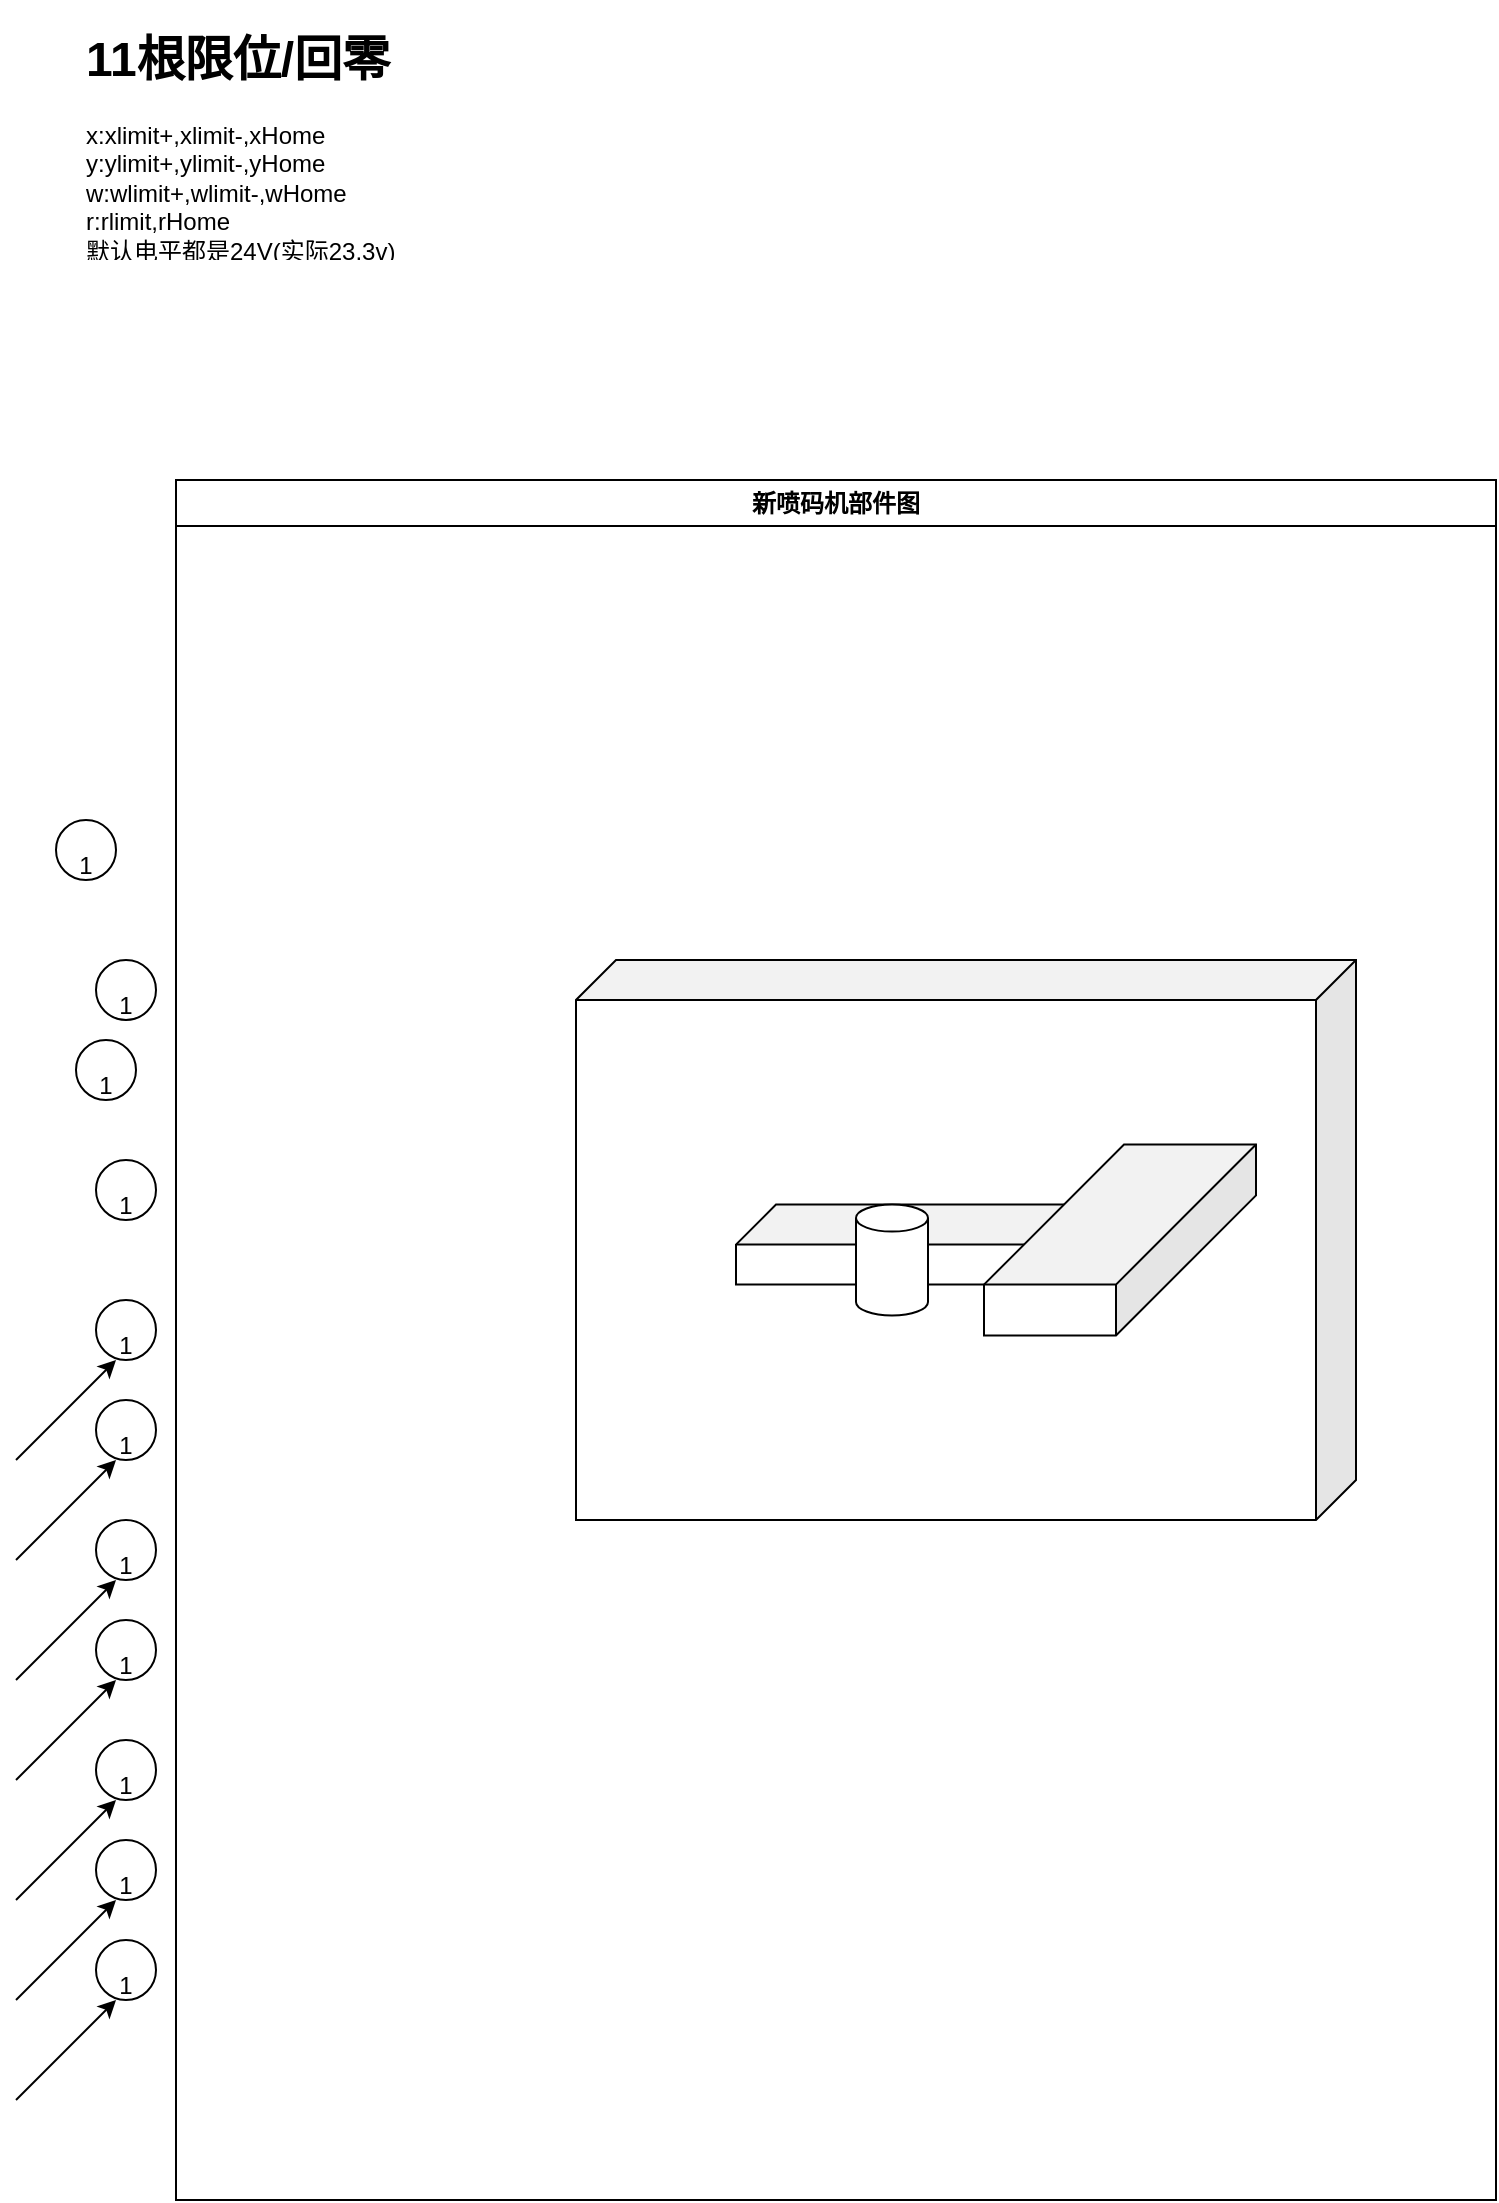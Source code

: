 <mxfile version="21.5.2" type="github">
  <diagram name="第 1 页" id="8xISH4OoHk16N2n0mDrF">
    <mxGraphModel dx="1347" dy="725" grid="1" gridSize="10" guides="1" tooltips="1" connect="1" arrows="1" fold="1" page="1" pageScale="1" pageWidth="827" pageHeight="1169" math="0" shadow="0">
      <root>
        <mxCell id="0" />
        <mxCell id="1" parent="0" />
        <mxCell id="YGEKBtAMTnWdd1QfSGZH-1" value="&lt;h1&gt;11根限位/回零&lt;/h1&gt;&lt;div&gt;x:xlimit+,xlimit-,xHome&lt;/div&gt;&lt;div&gt;y:ylimit+,ylimit-,yHome&lt;br&gt;&lt;/div&gt;&lt;div&gt;w:wlimit+,wlimit-,wHome&lt;br&gt;&lt;/div&gt;&lt;div&gt;r:rlimit,rHome&lt;br&gt;&lt;/div&gt;&lt;div&gt;默认电平都是24V(实际23.3v)&lt;/div&gt;" style="text;html=1;strokeColor=none;fillColor=none;spacing=5;spacingTop=-20;whiteSpace=wrap;overflow=hidden;rounded=0;" vertex="1" parent="1">
          <mxGeometry x="40" y="60" width="190" height="120" as="geometry" />
        </mxCell>
        <mxCell id="YGEKBtAMTnWdd1QfSGZH-14" value="新喷码机部件图" style="swimlane;whiteSpace=wrap;html=1;" vertex="1" parent="1">
          <mxGeometry x="90" y="290" width="660" height="860" as="geometry" />
        </mxCell>
        <mxCell id="YGEKBtAMTnWdd1QfSGZH-2" value="" style="shape=cube;whiteSpace=wrap;html=1;boundedLbl=1;backgroundOutline=1;darkOpacity=0.05;darkOpacity2=0.1;direction=east;flipH=1;" vertex="1" parent="YGEKBtAMTnWdd1QfSGZH-14">
          <mxGeometry x="200" y="240" width="390" height="280" as="geometry" />
        </mxCell>
        <mxCell id="YGEKBtAMTnWdd1QfSGZH-3" value="" style="shape=cube;whiteSpace=wrap;html=1;boundedLbl=1;backgroundOutline=1;darkOpacity=0.05;darkOpacity2=0.1;flipV=0;flipH=1;" vertex="1" parent="YGEKBtAMTnWdd1QfSGZH-14">
          <mxGeometry x="280" y="362.28" width="170" height="40" as="geometry" />
        </mxCell>
        <mxCell id="YGEKBtAMTnWdd1QfSGZH-10" value="" style="shape=cube;whiteSpace=wrap;html=1;boundedLbl=1;backgroundOutline=1;darkOpacity=0.05;darkOpacity2=0.1;flipH=0;direction=west;flipV=1;rotation=0;size=70;" vertex="1" parent="YGEKBtAMTnWdd1QfSGZH-14">
          <mxGeometry x="404" y="332.28" width="136" height="95.43" as="geometry" />
        </mxCell>
        <mxCell id="YGEKBtAMTnWdd1QfSGZH-5" value="" style="shape=cylinder3;whiteSpace=wrap;html=1;boundedLbl=1;backgroundOutline=1;size=6.755;flipV=0;" vertex="1" parent="YGEKBtAMTnWdd1QfSGZH-14">
          <mxGeometry x="340" y="362.28" width="36" height="55.43" as="geometry" />
        </mxCell>
        <mxCell id="YGEKBtAMTnWdd1QfSGZH-22" value="&lt;br&gt;1" style="ellipse;whiteSpace=wrap;html=1;aspect=fixed;" vertex="1" parent="1">
          <mxGeometry x="50" y="530" width="30" height="30" as="geometry" />
        </mxCell>
        <mxCell id="YGEKBtAMTnWdd1QfSGZH-24" value="&lt;br&gt;1" style="ellipse;whiteSpace=wrap;html=1;aspect=fixed;" vertex="1" parent="1">
          <mxGeometry x="40" y="570" width="30" height="30" as="geometry" />
        </mxCell>
        <mxCell id="YGEKBtAMTnWdd1QfSGZH-26" value="&lt;br&gt;1" style="ellipse;whiteSpace=wrap;html=1;aspect=fixed;" vertex="1" parent="1">
          <mxGeometry x="50" y="630" width="30" height="30" as="geometry" />
        </mxCell>
        <mxCell id="YGEKBtAMTnWdd1QfSGZH-28" value="&lt;br&gt;1" style="ellipse;whiteSpace=wrap;html=1;aspect=fixed;" vertex="1" parent="1">
          <mxGeometry x="50" y="700" width="30" height="30" as="geometry" />
        </mxCell>
        <mxCell id="YGEKBtAMTnWdd1QfSGZH-29" value="" style="endArrow=classic;html=1;rounded=0;" edge="1" parent="1">
          <mxGeometry width="50" height="50" relative="1" as="geometry">
            <mxPoint x="10" y="780" as="sourcePoint" />
            <mxPoint x="60" y="730" as="targetPoint" />
          </mxGeometry>
        </mxCell>
        <mxCell id="YGEKBtAMTnWdd1QfSGZH-30" value="&lt;br&gt;1" style="ellipse;whiteSpace=wrap;html=1;aspect=fixed;" vertex="1" parent="1">
          <mxGeometry x="50" y="750" width="30" height="30" as="geometry" />
        </mxCell>
        <mxCell id="YGEKBtAMTnWdd1QfSGZH-31" value="" style="endArrow=classic;html=1;rounded=0;" edge="1" parent="1">
          <mxGeometry width="50" height="50" relative="1" as="geometry">
            <mxPoint x="10" y="830" as="sourcePoint" />
            <mxPoint x="60" y="780" as="targetPoint" />
          </mxGeometry>
        </mxCell>
        <mxCell id="YGEKBtAMTnWdd1QfSGZH-32" value="&lt;br&gt;1" style="ellipse;whiteSpace=wrap;html=1;aspect=fixed;" vertex="1" parent="1">
          <mxGeometry x="50" y="810" width="30" height="30" as="geometry" />
        </mxCell>
        <mxCell id="YGEKBtAMTnWdd1QfSGZH-33" value="" style="endArrow=classic;html=1;rounded=0;" edge="1" parent="1">
          <mxGeometry width="50" height="50" relative="1" as="geometry">
            <mxPoint x="10" y="890" as="sourcePoint" />
            <mxPoint x="60" y="840" as="targetPoint" />
          </mxGeometry>
        </mxCell>
        <mxCell id="YGEKBtAMTnWdd1QfSGZH-34" value="&lt;br&gt;1" style="ellipse;whiteSpace=wrap;html=1;aspect=fixed;" vertex="1" parent="1">
          <mxGeometry x="50" y="860" width="30" height="30" as="geometry" />
        </mxCell>
        <mxCell id="YGEKBtAMTnWdd1QfSGZH-35" value="" style="endArrow=classic;html=1;rounded=0;" edge="1" parent="1">
          <mxGeometry width="50" height="50" relative="1" as="geometry">
            <mxPoint x="10" y="940" as="sourcePoint" />
            <mxPoint x="60" y="890" as="targetPoint" />
          </mxGeometry>
        </mxCell>
        <mxCell id="YGEKBtAMTnWdd1QfSGZH-36" value="&lt;br&gt;1" style="ellipse;whiteSpace=wrap;html=1;aspect=fixed;" vertex="1" parent="1">
          <mxGeometry x="50" y="920" width="30" height="30" as="geometry" />
        </mxCell>
        <mxCell id="YGEKBtAMTnWdd1QfSGZH-37" value="" style="endArrow=classic;html=1;rounded=0;" edge="1" parent="1">
          <mxGeometry width="50" height="50" relative="1" as="geometry">
            <mxPoint x="10" y="1000" as="sourcePoint" />
            <mxPoint x="60" y="950" as="targetPoint" />
          </mxGeometry>
        </mxCell>
        <mxCell id="YGEKBtAMTnWdd1QfSGZH-38" value="&lt;br&gt;1" style="ellipse;whiteSpace=wrap;html=1;aspect=fixed;" vertex="1" parent="1">
          <mxGeometry x="50" y="970" width="30" height="30" as="geometry" />
        </mxCell>
        <mxCell id="YGEKBtAMTnWdd1QfSGZH-39" value="" style="endArrow=classic;html=1;rounded=0;" edge="1" parent="1">
          <mxGeometry width="50" height="50" relative="1" as="geometry">
            <mxPoint x="10" y="1050" as="sourcePoint" />
            <mxPoint x="60" y="1000" as="targetPoint" />
          </mxGeometry>
        </mxCell>
        <mxCell id="YGEKBtAMTnWdd1QfSGZH-40" value="&lt;br&gt;1" style="ellipse;whiteSpace=wrap;html=1;aspect=fixed;" vertex="1" parent="1">
          <mxGeometry x="50" y="1020" width="30" height="30" as="geometry" />
        </mxCell>
        <mxCell id="YGEKBtAMTnWdd1QfSGZH-41" value="" style="endArrow=classic;html=1;rounded=0;" edge="1" parent="1">
          <mxGeometry width="50" height="50" relative="1" as="geometry">
            <mxPoint x="10" y="1100" as="sourcePoint" />
            <mxPoint x="60" y="1050" as="targetPoint" />
          </mxGeometry>
        </mxCell>
        <mxCell id="YGEKBtAMTnWdd1QfSGZH-20" value="&lt;br&gt;1" style="ellipse;whiteSpace=wrap;html=1;aspect=fixed;" vertex="1" parent="1">
          <mxGeometry x="30" y="460" width="30" height="30" as="geometry" />
        </mxCell>
      </root>
    </mxGraphModel>
  </diagram>
</mxfile>
